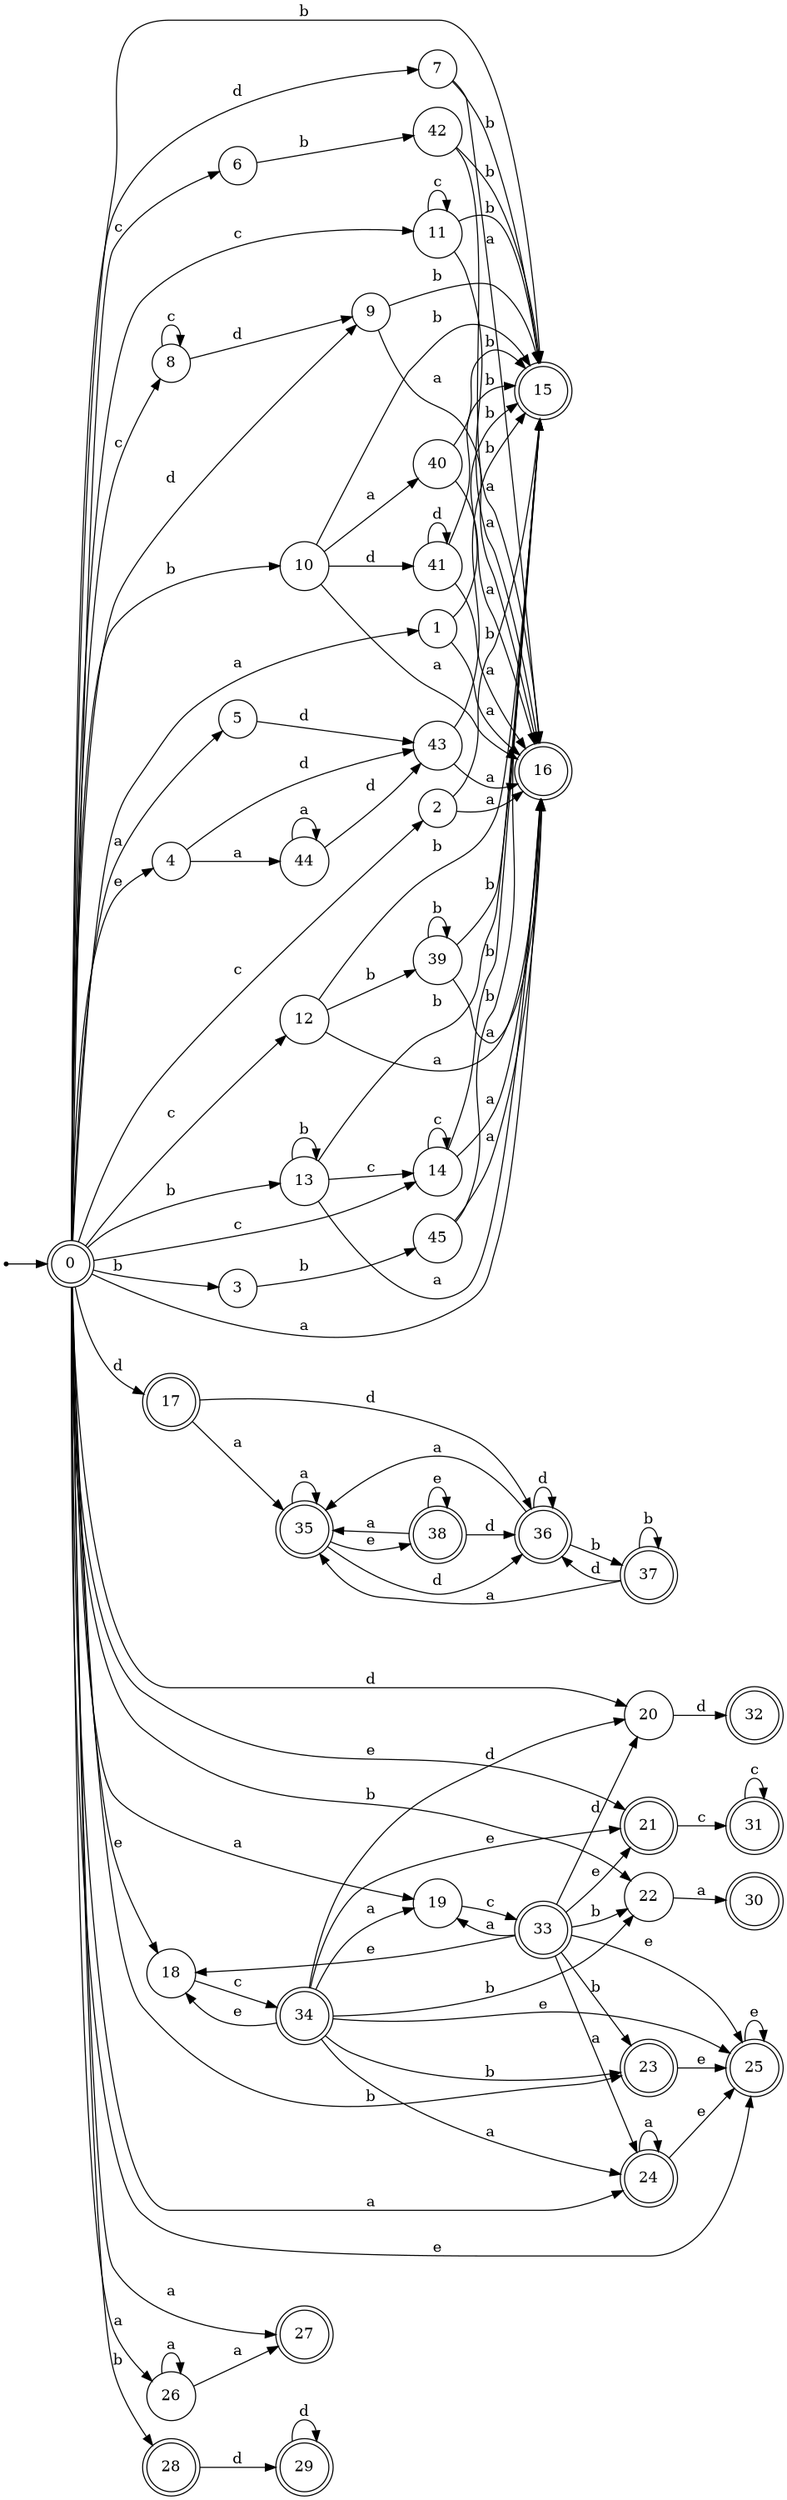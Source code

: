 digraph finite_state_machine {
rankdir=LR;
size="20,20";
node [shape = point]; "dummy0"
node [shape = doublecircle]; "0";"dummy0" -> "0";
node [shape = circle]; "1";
node [shape = circle]; "2";
node [shape = circle]; "3";
node [shape = circle]; "4";
node [shape = circle]; "5";
node [shape = circle]; "6";
node [shape = circle]; "7";
node [shape = circle]; "8";
node [shape = circle]; "9";
node [shape = circle]; "10";
node [shape = circle]; "11";
node [shape = circle]; "12";
node [shape = circle]; "13";
node [shape = circle]; "14";
node [shape = doublecircle]; "15";node [shape = doublecircle]; "16";node [shape = doublecircle]; "17";node [shape = circle]; "18";
node [shape = circle]; "19";
node [shape = circle]; "20";
node [shape = doublecircle]; "21";node [shape = circle]; "22";
node [shape = doublecircle]; "23";node [shape = doublecircle]; "24";node [shape = doublecircle]; "25";node [shape = circle]; "26";
node [shape = doublecircle]; "27";node [shape = doublecircle]; "28";node [shape = doublecircle]; "29";node [shape = doublecircle]; "30";node [shape = doublecircle]; "31";node [shape = doublecircle]; "32";node [shape = doublecircle]; "33";node [shape = doublecircle]; "34";node [shape = doublecircle]; "35";node [shape = doublecircle]; "36";node [shape = doublecircle]; "37";node [shape = doublecircle]; "38";node [shape = circle]; "39";
node [shape = circle]; "40";
node [shape = circle]; "41";
node [shape = circle]; "42";
node [shape = circle]; "43";
node [shape = circle]; "44";
node [shape = circle]; "45";
"0" -> "16" [label = "a"];
 "0" -> "1" [label = "a"];
 "0" -> "19" [label = "a"];
 "0" -> "5" [label = "a"];
 "0" -> "24" [label = "a"];
 "0" -> "26" [label = "a"];
 "0" -> "27" [label = "a"];
 "0" -> "2" [label = "c"];
 "0" -> "6" [label = "c"];
 "0" -> "8" [label = "c"];
 "0" -> "11" [label = "c"];
 "0" -> "12" [label = "c"];
 "0" -> "14" [label = "c"];
 "0" -> "3" [label = "b"];
 "0" -> "22" [label = "b"];
 "0" -> "23" [label = "b"];
 "0" -> "10" [label = "b"];
 "0" -> "28" [label = "b"];
 "0" -> "13" [label = "b"];
 "0" -> "15" [label = "b"];
 "0" -> "25" [label = "e"];
 "0" -> "18" [label = "e"];
 "0" -> "4" [label = "e"];
 "0" -> "21" [label = "e"];
 "0" -> "9" [label = "d"];
 "0" -> "20" [label = "d"];
 "0" -> "17" [label = "d"];
 "0" -> "7" [label = "d"];
 "28" -> "29" [label = "d"];
 "29" -> "29" [label = "d"];
 "26" -> "26" [label = "a"];
 "26" -> "27" [label = "a"];
 "25" -> "25" [label = "e"];
 "24" -> "24" [label = "a"];
 "24" -> "25" [label = "e"];
 "23" -> "25" [label = "e"];
 "22" -> "30" [label = "a"];
 "21" -> "31" [label = "c"];
 "31" -> "31" [label = "c"];
 "20" -> "32" [label = "d"];
 "19" -> "33" [label = "c"];
 "33" -> "24" [label = "a"];
 "33" -> "19" [label = "a"];
 "33" -> "25" [label = "e"];
 "33" -> "18" [label = "e"];
 "33" -> "21" [label = "e"];
 "33" -> "20" [label = "d"];
 "33" -> "22" [label = "b"];
 "33" -> "23" [label = "b"];
 "18" -> "34" [label = "c"];
 "34" -> "25" [label = "e"];
 "34" -> "18" [label = "e"];
 "34" -> "21" [label = "e"];
 "34" -> "24" [label = "a"];
 "34" -> "19" [label = "a"];
 "34" -> "20" [label = "d"];
 "34" -> "22" [label = "b"];
 "34" -> "23" [label = "b"];
 "17" -> "35" [label = "a"];
 "17" -> "36" [label = "d"];
 "36" -> "36" [label = "d"];
 "36" -> "37" [label = "b"];
 "36" -> "35" [label = "a"];
 "37" -> "37" [label = "b"];
 "37" -> "36" [label = "d"];
 "37" -> "35" [label = "a"];
 "35" -> "35" [label = "a"];
 "35" -> "38" [label = "e"];
 "35" -> "36" [label = "d"];
 "38" -> "38" [label = "e"];
 "38" -> "35" [label = "a"];
 "38" -> "36" [label = "d"];
 "14" -> "14" [label = "c"];
 "14" -> "15" [label = "b"];
 "14" -> "16" [label = "a"];
 "13" -> "13" [label = "b"];
 "13" -> "15" [label = "b"];
 "13" -> "14" [label = "c"];
 "13" -> "16" [label = "a"];
 "12" -> "15" [label = "b"];
 "12" -> "39" [label = "b"];
 "12" -> "16" [label = "a"];
 "39" -> "15" [label = "b"];
 "39" -> "39" [label = "b"];
 "39" -> "16" [label = "a"];
 "11" -> "11" [label = "c"];
 "11" -> "15" [label = "b"];
 "11" -> "16" [label = "a"];
 "10" -> "40" [label = "a"];
 "10" -> "16" [label = "a"];
 "10" -> "41" [label = "d"];
 "10" -> "15" [label = "b"];
 "41" -> "41" [label = "d"];
 "41" -> "15" [label = "b"];
 "41" -> "16" [label = "a"];
 "40" -> "15" [label = "b"];
 "40" -> "16" [label = "a"];
 "9" -> "15" [label = "b"];
 "9" -> "16" [label = "a"];
 "8" -> "8" [label = "c"];
 "8" -> "9" [label = "d"];
 "7" -> "15" [label = "b"];
 "7" -> "16" [label = "a"];
 "6" -> "42" [label = "b"];
 "42" -> "15" [label = "b"];
 "42" -> "16" [label = "a"];
 "5" -> "43" [label = "d"];
 "43" -> "15" [label = "b"];
 "43" -> "16" [label = "a"];
 "4" -> "44" [label = "a"];
 "4" -> "43" [label = "d"];
 "44" -> "44" [label = "a"];
 "44" -> "43" [label = "d"];
 "3" -> "45" [label = "b"];
 "45" -> "15" [label = "b"];
 "45" -> "16" [label = "a"];
 "2" -> "15" [label = "b"];
 "2" -> "16" [label = "a"];
 "1" -> "15" [label = "b"];
 "1" -> "16" [label = "a"];
 }
